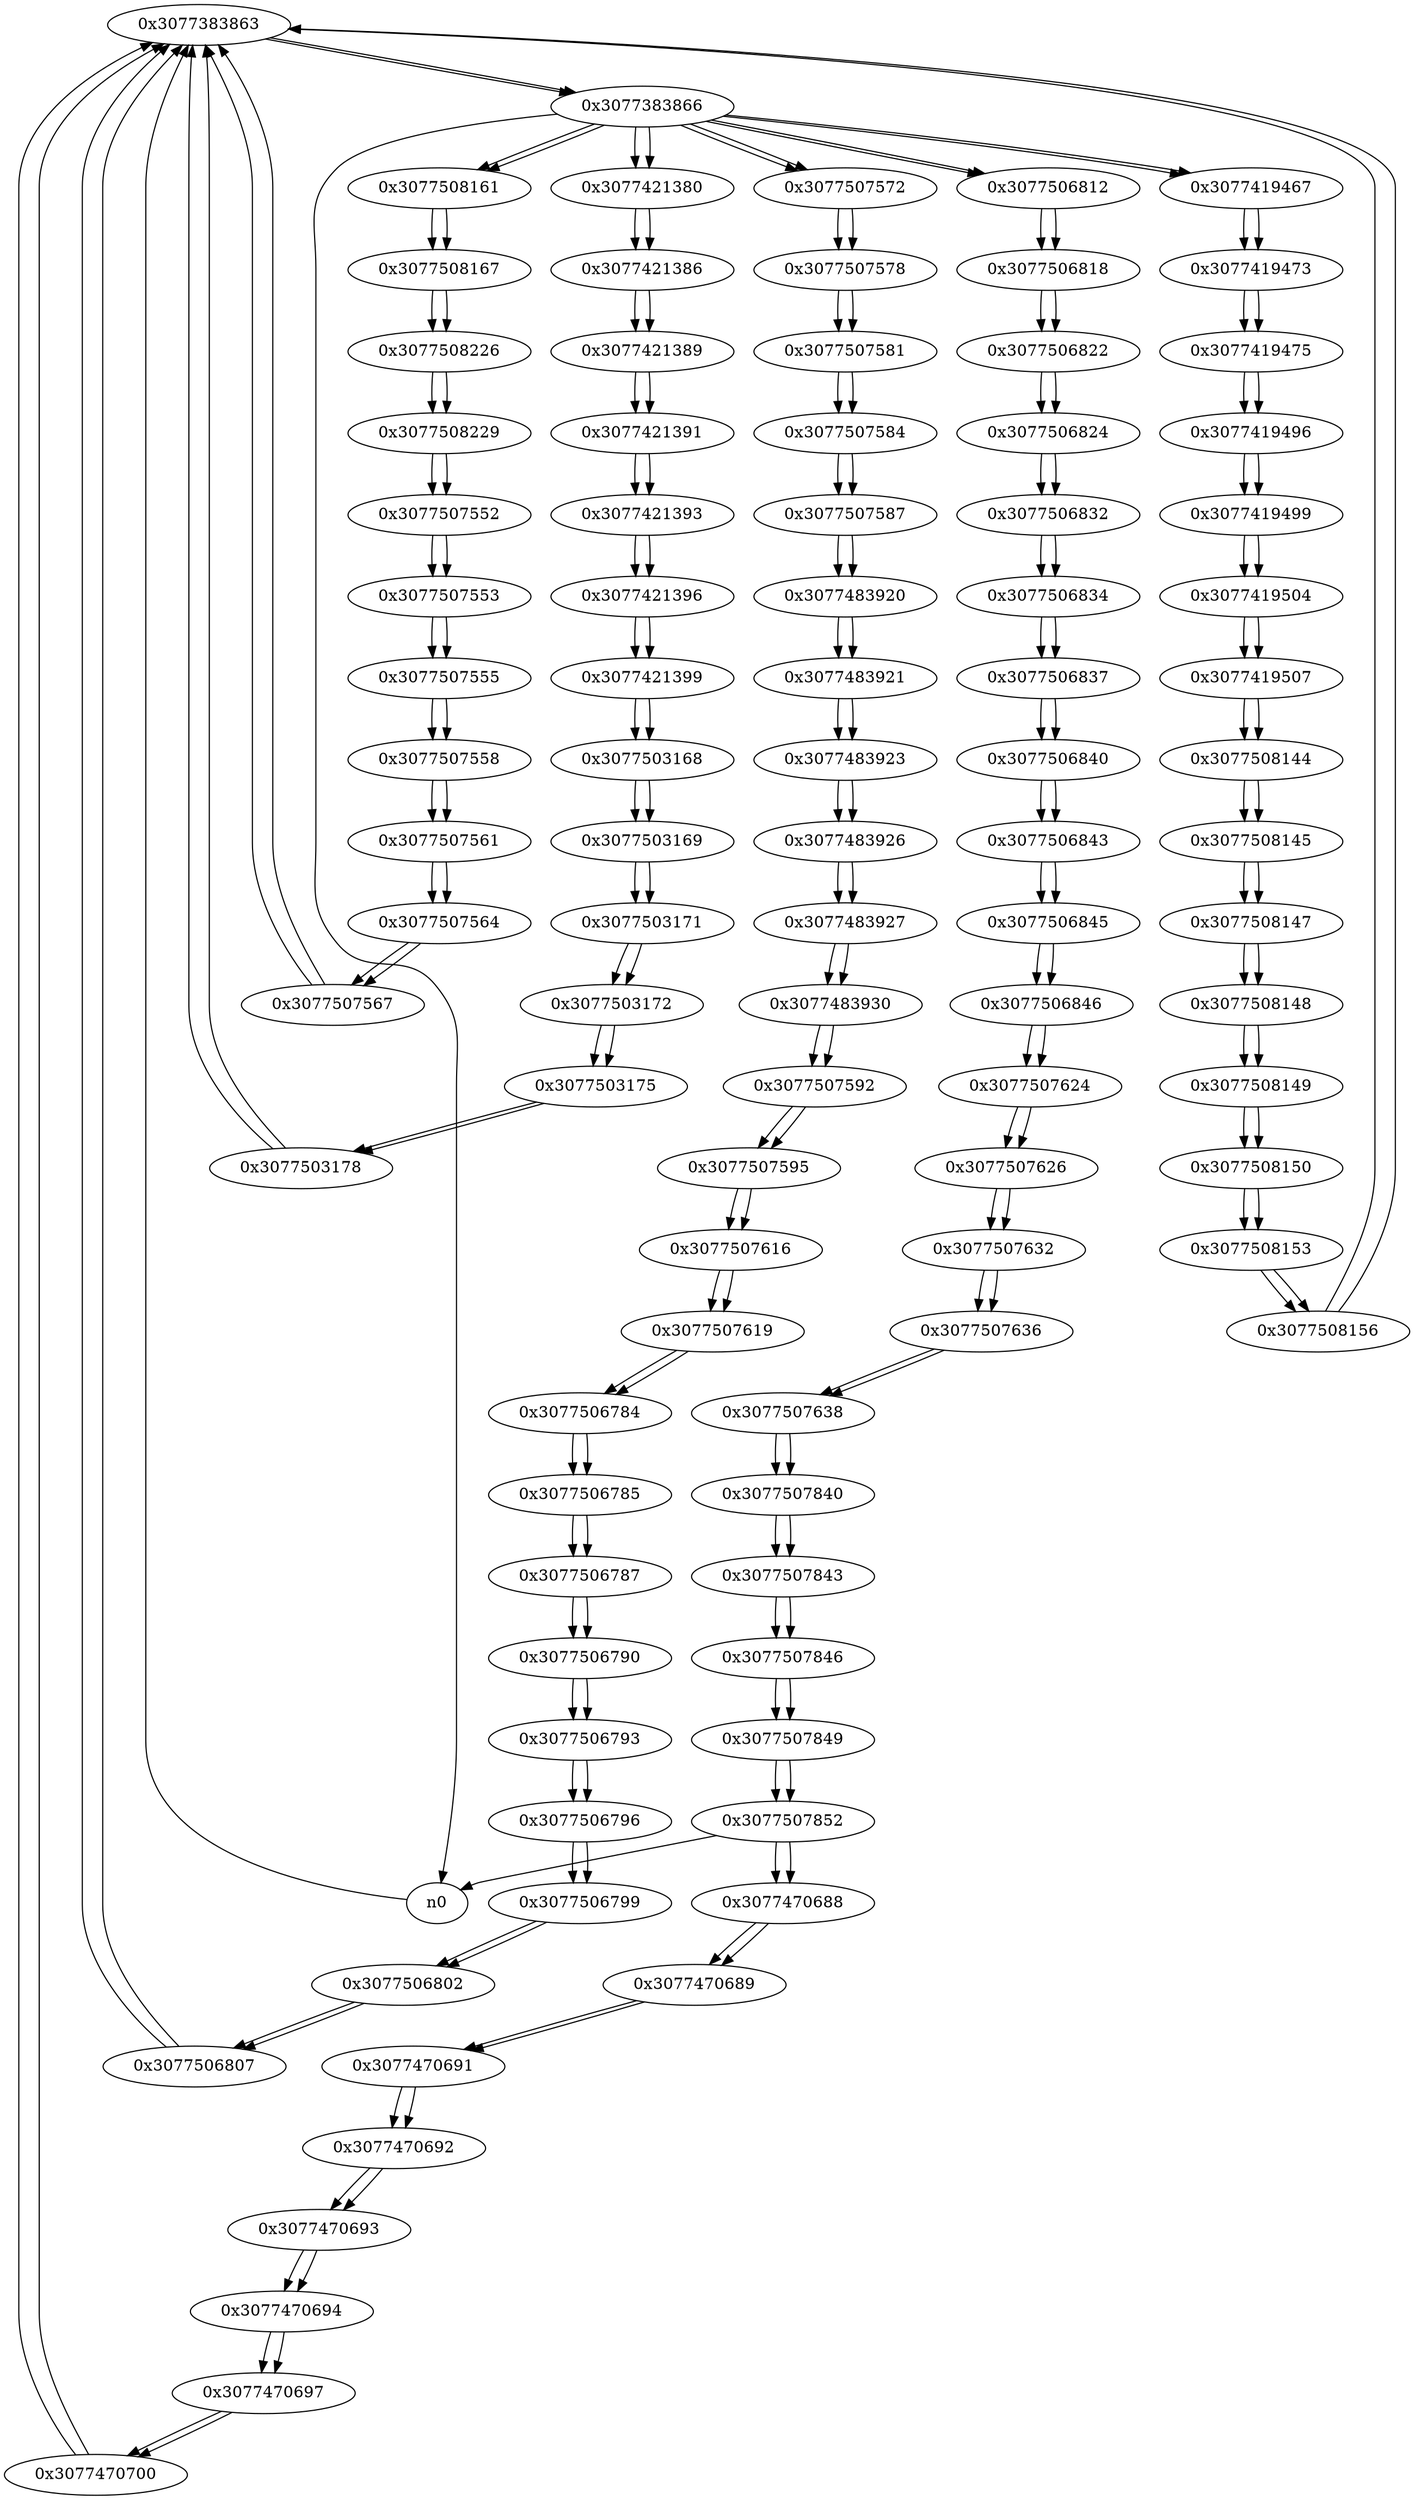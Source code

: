 digraph G{
/* nodes */
  n1 [label="0x3077383863"]
  n2 [label="0x3077383866"]
  n3 [label="0x3077506812"]
  n4 [label="0x3077506818"]
  n5 [label="0x3077506822"]
  n6 [label="0x3077506824"]
  n7 [label="0x3077506832"]
  n8 [label="0x3077506834"]
  n9 [label="0x3077506837"]
  n10 [label="0x3077506840"]
  n11 [label="0x3077506843"]
  n12 [label="0x3077506845"]
  n13 [label="0x3077506846"]
  n14 [label="0x3077507624"]
  n15 [label="0x3077507626"]
  n16 [label="0x3077507632"]
  n17 [label="0x3077507636"]
  n18 [label="0x3077507638"]
  n19 [label="0x3077507840"]
  n20 [label="0x3077507843"]
  n21 [label="0x3077507846"]
  n22 [label="0x3077507849"]
  n23 [label="0x3077507852"]
  n24 [label="0x3077507572"]
  n25 [label="0x3077507578"]
  n26 [label="0x3077507581"]
  n27 [label="0x3077507584"]
  n28 [label="0x3077507587"]
  n29 [label="0x3077483920"]
  n30 [label="0x3077483921"]
  n31 [label="0x3077483923"]
  n32 [label="0x3077483926"]
  n33 [label="0x3077483927"]
  n34 [label="0x3077483930"]
  n35 [label="0x3077507592"]
  n36 [label="0x3077507595"]
  n37 [label="0x3077507616"]
  n38 [label="0x3077507619"]
  n39 [label="0x3077506784"]
  n40 [label="0x3077506785"]
  n41 [label="0x3077506787"]
  n42 [label="0x3077506790"]
  n43 [label="0x3077506793"]
  n44 [label="0x3077506796"]
  n45 [label="0x3077506799"]
  n46 [label="0x3077506802"]
  n47 [label="0x3077506807"]
  n48 [label="0x3077421380"]
  n49 [label="0x3077421386"]
  n50 [label="0x3077421389"]
  n51 [label="0x3077421391"]
  n52 [label="0x3077421393"]
  n53 [label="0x3077421396"]
  n54 [label="0x3077421399"]
  n55 [label="0x3077503168"]
  n56 [label="0x3077503169"]
  n57 [label="0x3077503171"]
  n58 [label="0x3077503172"]
  n59 [label="0x3077503175"]
  n60 [label="0x3077503178"]
  n61 [label="0x3077419467"]
  n62 [label="0x3077419473"]
  n63 [label="0x3077419475"]
  n64 [label="0x3077419496"]
  n65 [label="0x3077419499"]
  n66 [label="0x3077419504"]
  n67 [label="0x3077419507"]
  n68 [label="0x3077508144"]
  n69 [label="0x3077508145"]
  n70 [label="0x3077508147"]
  n71 [label="0x3077508148"]
  n72 [label="0x3077508149"]
  n73 [label="0x3077508150"]
  n74 [label="0x3077508153"]
  n75 [label="0x3077508156"]
  n76 [label="0x3077508161"]
  n77 [label="0x3077508167"]
  n78 [label="0x3077508226"]
  n79 [label="0x3077508229"]
  n80 [label="0x3077507552"]
  n81 [label="0x3077507553"]
  n82 [label="0x3077507555"]
  n83 [label="0x3077507558"]
  n84 [label="0x3077507561"]
  n85 [label="0x3077507564"]
  n86 [label="0x3077507567"]
  n87 [label="0x3077470688"]
  n88 [label="0x3077470689"]
  n89 [label="0x3077470691"]
  n90 [label="0x3077470692"]
  n91 [label="0x3077470693"]
  n92 [label="0x3077470694"]
  n93 [label="0x3077470697"]
  n94 [label="0x3077470700"]
/* edges */
n1 -> n2;
n94 -> n1;
n86 -> n1;
n75 -> n1;
n60 -> n1;
n47 -> n1;
n0 -> n1;
n2 -> n3;
n2 -> n24;
n2 -> n76;
n2 -> n61;
n2 -> n48;
n2 -> n0;
n1 -> n2;
n3 -> n4;
n2 -> n3;
n4 -> n5;
n3 -> n4;
n5 -> n6;
n4 -> n5;
n6 -> n7;
n5 -> n6;
n7 -> n8;
n6 -> n7;
n8 -> n9;
n7 -> n8;
n9 -> n10;
n8 -> n9;
n10 -> n11;
n9 -> n10;
n11 -> n12;
n10 -> n11;
n12 -> n13;
n11 -> n12;
n13 -> n14;
n12 -> n13;
n14 -> n15;
n13 -> n14;
n15 -> n16;
n14 -> n15;
n16 -> n17;
n15 -> n16;
n17 -> n18;
n16 -> n17;
n18 -> n19;
n17 -> n18;
n19 -> n20;
n18 -> n19;
n20 -> n21;
n19 -> n20;
n21 -> n22;
n20 -> n21;
n22 -> n23;
n21 -> n22;
n23 -> n87;
n23 -> n0;
n22 -> n23;
n24 -> n25;
n2 -> n24;
n25 -> n26;
n24 -> n25;
n26 -> n27;
n25 -> n26;
n27 -> n28;
n26 -> n27;
n28 -> n29;
n27 -> n28;
n29 -> n30;
n28 -> n29;
n30 -> n31;
n29 -> n30;
n31 -> n32;
n30 -> n31;
n32 -> n33;
n31 -> n32;
n33 -> n34;
n32 -> n33;
n34 -> n35;
n33 -> n34;
n35 -> n36;
n34 -> n35;
n36 -> n37;
n35 -> n36;
n37 -> n38;
n36 -> n37;
n38 -> n39;
n37 -> n38;
n39 -> n40;
n38 -> n39;
n40 -> n41;
n39 -> n40;
n41 -> n42;
n40 -> n41;
n42 -> n43;
n41 -> n42;
n43 -> n44;
n42 -> n43;
n44 -> n45;
n43 -> n44;
n45 -> n46;
n44 -> n45;
n46 -> n47;
n45 -> n46;
n47 -> n1;
n46 -> n47;
n48 -> n49;
n2 -> n48;
n49 -> n50;
n48 -> n49;
n50 -> n51;
n49 -> n50;
n51 -> n52;
n50 -> n51;
n52 -> n53;
n51 -> n52;
n53 -> n54;
n52 -> n53;
n54 -> n55;
n53 -> n54;
n55 -> n56;
n54 -> n55;
n56 -> n57;
n55 -> n56;
n57 -> n58;
n56 -> n57;
n58 -> n59;
n57 -> n58;
n59 -> n60;
n58 -> n59;
n60 -> n1;
n59 -> n60;
n61 -> n62;
n2 -> n61;
n62 -> n63;
n61 -> n62;
n63 -> n64;
n62 -> n63;
n64 -> n65;
n63 -> n64;
n65 -> n66;
n64 -> n65;
n66 -> n67;
n65 -> n66;
n67 -> n68;
n66 -> n67;
n68 -> n69;
n67 -> n68;
n69 -> n70;
n68 -> n69;
n70 -> n71;
n69 -> n70;
n71 -> n72;
n70 -> n71;
n72 -> n73;
n71 -> n72;
n73 -> n74;
n72 -> n73;
n74 -> n75;
n73 -> n74;
n75 -> n1;
n74 -> n75;
n76 -> n77;
n2 -> n76;
n77 -> n78;
n76 -> n77;
n78 -> n79;
n77 -> n78;
n79 -> n80;
n78 -> n79;
n80 -> n81;
n79 -> n80;
n81 -> n82;
n80 -> n81;
n82 -> n83;
n81 -> n82;
n83 -> n84;
n82 -> n83;
n84 -> n85;
n83 -> n84;
n85 -> n86;
n84 -> n85;
n86 -> n1;
n85 -> n86;
n87 -> n88;
n23 -> n87;
n88 -> n89;
n87 -> n88;
n89 -> n90;
n88 -> n89;
n90 -> n91;
n89 -> n90;
n91 -> n92;
n90 -> n91;
n92 -> n93;
n91 -> n92;
n93 -> n94;
n92 -> n93;
n94 -> n1;
n93 -> n94;
}

